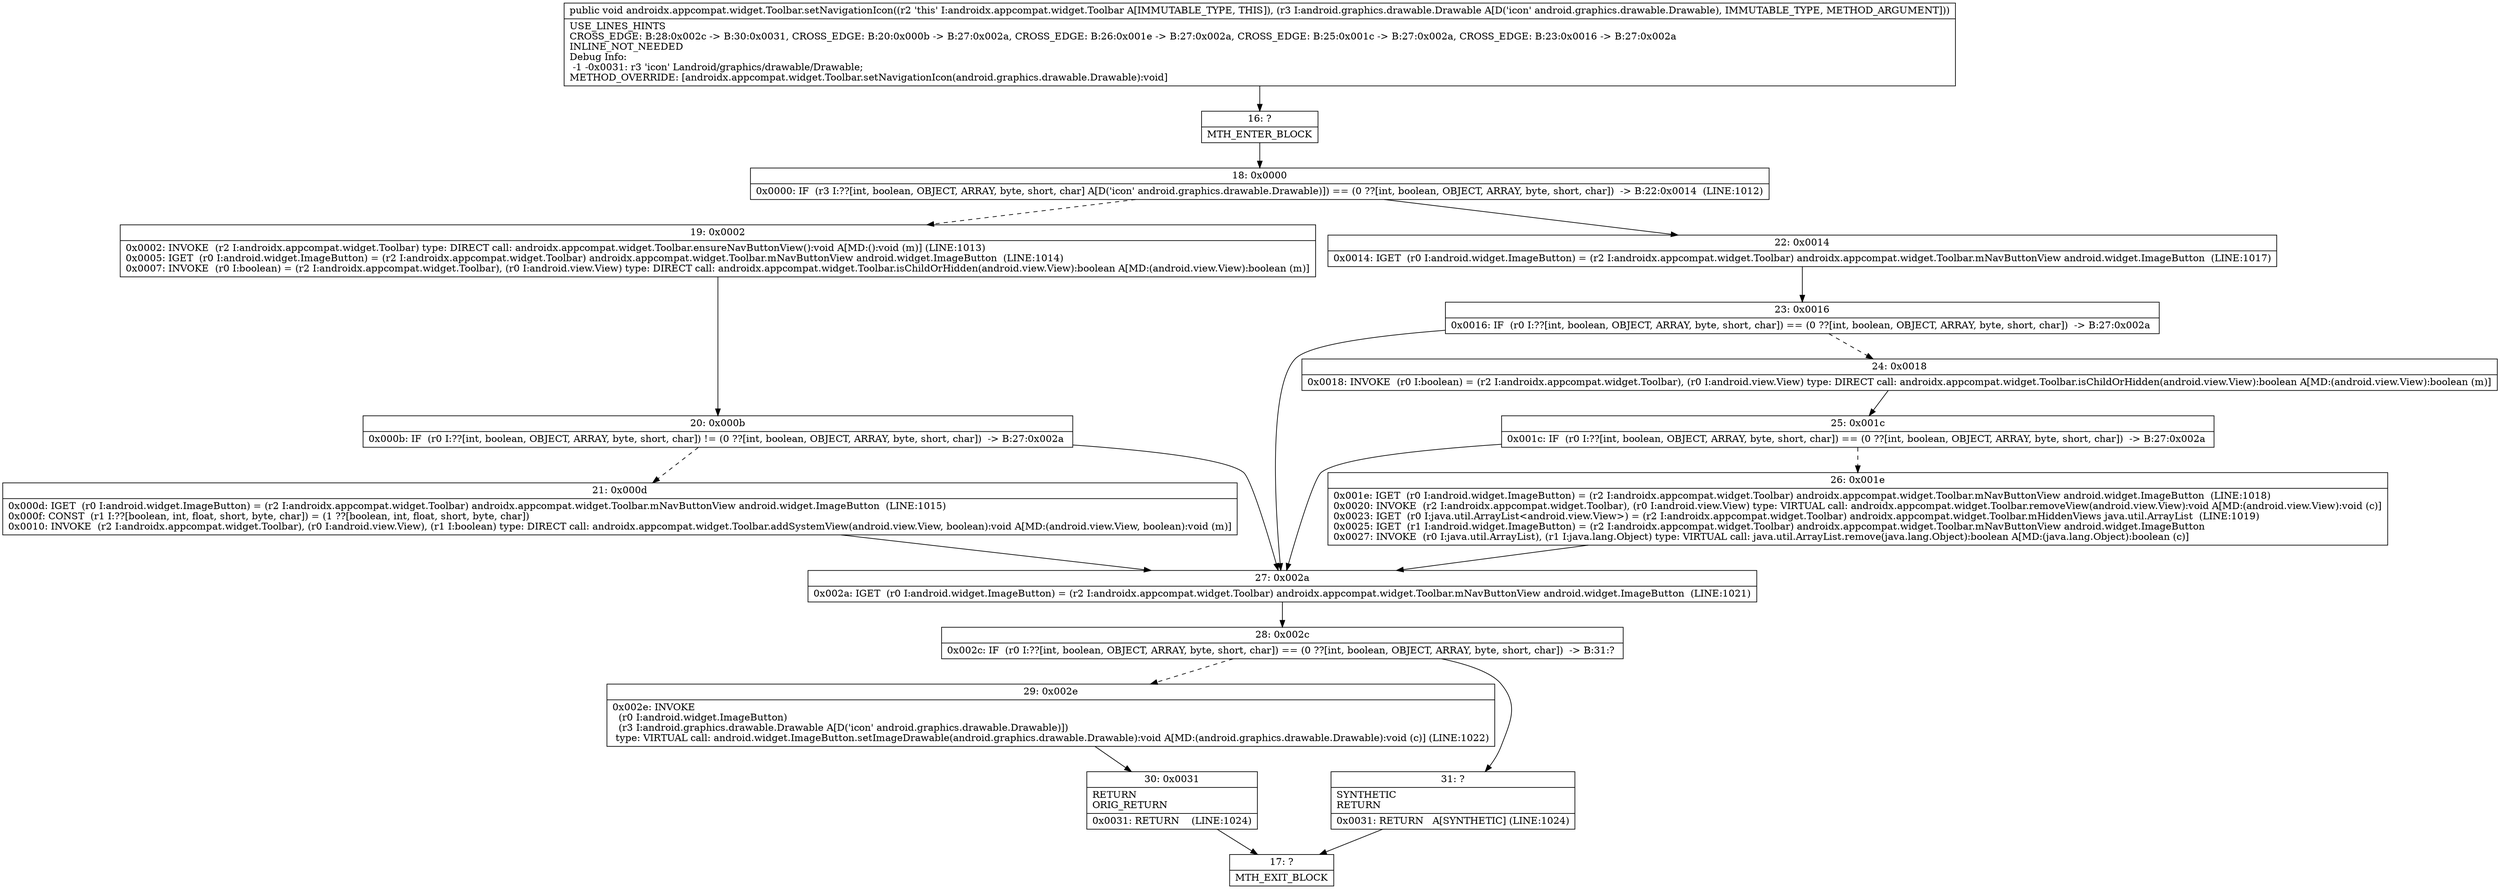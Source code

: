 digraph "CFG forandroidx.appcompat.widget.Toolbar.setNavigationIcon(Landroid\/graphics\/drawable\/Drawable;)V" {
Node_16 [shape=record,label="{16\:\ ?|MTH_ENTER_BLOCK\l}"];
Node_18 [shape=record,label="{18\:\ 0x0000|0x0000: IF  (r3 I:??[int, boolean, OBJECT, ARRAY, byte, short, char] A[D('icon' android.graphics.drawable.Drawable)]) == (0 ??[int, boolean, OBJECT, ARRAY, byte, short, char])  \-\> B:22:0x0014  (LINE:1012)\l}"];
Node_19 [shape=record,label="{19\:\ 0x0002|0x0002: INVOKE  (r2 I:androidx.appcompat.widget.Toolbar) type: DIRECT call: androidx.appcompat.widget.Toolbar.ensureNavButtonView():void A[MD:():void (m)] (LINE:1013)\l0x0005: IGET  (r0 I:android.widget.ImageButton) = (r2 I:androidx.appcompat.widget.Toolbar) androidx.appcompat.widget.Toolbar.mNavButtonView android.widget.ImageButton  (LINE:1014)\l0x0007: INVOKE  (r0 I:boolean) = (r2 I:androidx.appcompat.widget.Toolbar), (r0 I:android.view.View) type: DIRECT call: androidx.appcompat.widget.Toolbar.isChildOrHidden(android.view.View):boolean A[MD:(android.view.View):boolean (m)]\l}"];
Node_20 [shape=record,label="{20\:\ 0x000b|0x000b: IF  (r0 I:??[int, boolean, OBJECT, ARRAY, byte, short, char]) != (0 ??[int, boolean, OBJECT, ARRAY, byte, short, char])  \-\> B:27:0x002a \l}"];
Node_21 [shape=record,label="{21\:\ 0x000d|0x000d: IGET  (r0 I:android.widget.ImageButton) = (r2 I:androidx.appcompat.widget.Toolbar) androidx.appcompat.widget.Toolbar.mNavButtonView android.widget.ImageButton  (LINE:1015)\l0x000f: CONST  (r1 I:??[boolean, int, float, short, byte, char]) = (1 ??[boolean, int, float, short, byte, char]) \l0x0010: INVOKE  (r2 I:androidx.appcompat.widget.Toolbar), (r0 I:android.view.View), (r1 I:boolean) type: DIRECT call: androidx.appcompat.widget.Toolbar.addSystemView(android.view.View, boolean):void A[MD:(android.view.View, boolean):void (m)]\l}"];
Node_27 [shape=record,label="{27\:\ 0x002a|0x002a: IGET  (r0 I:android.widget.ImageButton) = (r2 I:androidx.appcompat.widget.Toolbar) androidx.appcompat.widget.Toolbar.mNavButtonView android.widget.ImageButton  (LINE:1021)\l}"];
Node_28 [shape=record,label="{28\:\ 0x002c|0x002c: IF  (r0 I:??[int, boolean, OBJECT, ARRAY, byte, short, char]) == (0 ??[int, boolean, OBJECT, ARRAY, byte, short, char])  \-\> B:31:? \l}"];
Node_29 [shape=record,label="{29\:\ 0x002e|0x002e: INVOKE  \l  (r0 I:android.widget.ImageButton)\l  (r3 I:android.graphics.drawable.Drawable A[D('icon' android.graphics.drawable.Drawable)])\l type: VIRTUAL call: android.widget.ImageButton.setImageDrawable(android.graphics.drawable.Drawable):void A[MD:(android.graphics.drawable.Drawable):void (c)] (LINE:1022)\l}"];
Node_30 [shape=record,label="{30\:\ 0x0031|RETURN\lORIG_RETURN\l|0x0031: RETURN    (LINE:1024)\l}"];
Node_17 [shape=record,label="{17\:\ ?|MTH_EXIT_BLOCK\l}"];
Node_31 [shape=record,label="{31\:\ ?|SYNTHETIC\lRETURN\l|0x0031: RETURN   A[SYNTHETIC] (LINE:1024)\l}"];
Node_22 [shape=record,label="{22\:\ 0x0014|0x0014: IGET  (r0 I:android.widget.ImageButton) = (r2 I:androidx.appcompat.widget.Toolbar) androidx.appcompat.widget.Toolbar.mNavButtonView android.widget.ImageButton  (LINE:1017)\l}"];
Node_23 [shape=record,label="{23\:\ 0x0016|0x0016: IF  (r0 I:??[int, boolean, OBJECT, ARRAY, byte, short, char]) == (0 ??[int, boolean, OBJECT, ARRAY, byte, short, char])  \-\> B:27:0x002a \l}"];
Node_24 [shape=record,label="{24\:\ 0x0018|0x0018: INVOKE  (r0 I:boolean) = (r2 I:androidx.appcompat.widget.Toolbar), (r0 I:android.view.View) type: DIRECT call: androidx.appcompat.widget.Toolbar.isChildOrHidden(android.view.View):boolean A[MD:(android.view.View):boolean (m)]\l}"];
Node_25 [shape=record,label="{25\:\ 0x001c|0x001c: IF  (r0 I:??[int, boolean, OBJECT, ARRAY, byte, short, char]) == (0 ??[int, boolean, OBJECT, ARRAY, byte, short, char])  \-\> B:27:0x002a \l}"];
Node_26 [shape=record,label="{26\:\ 0x001e|0x001e: IGET  (r0 I:android.widget.ImageButton) = (r2 I:androidx.appcompat.widget.Toolbar) androidx.appcompat.widget.Toolbar.mNavButtonView android.widget.ImageButton  (LINE:1018)\l0x0020: INVOKE  (r2 I:androidx.appcompat.widget.Toolbar), (r0 I:android.view.View) type: VIRTUAL call: androidx.appcompat.widget.Toolbar.removeView(android.view.View):void A[MD:(android.view.View):void (c)]\l0x0023: IGET  (r0 I:java.util.ArrayList\<android.view.View\>) = (r2 I:androidx.appcompat.widget.Toolbar) androidx.appcompat.widget.Toolbar.mHiddenViews java.util.ArrayList  (LINE:1019)\l0x0025: IGET  (r1 I:android.widget.ImageButton) = (r2 I:androidx.appcompat.widget.Toolbar) androidx.appcompat.widget.Toolbar.mNavButtonView android.widget.ImageButton \l0x0027: INVOKE  (r0 I:java.util.ArrayList), (r1 I:java.lang.Object) type: VIRTUAL call: java.util.ArrayList.remove(java.lang.Object):boolean A[MD:(java.lang.Object):boolean (c)]\l}"];
MethodNode[shape=record,label="{public void androidx.appcompat.widget.Toolbar.setNavigationIcon((r2 'this' I:androidx.appcompat.widget.Toolbar A[IMMUTABLE_TYPE, THIS]), (r3 I:android.graphics.drawable.Drawable A[D('icon' android.graphics.drawable.Drawable), IMMUTABLE_TYPE, METHOD_ARGUMENT]))  | USE_LINES_HINTS\lCROSS_EDGE: B:28:0x002c \-\> B:30:0x0031, CROSS_EDGE: B:20:0x000b \-\> B:27:0x002a, CROSS_EDGE: B:26:0x001e \-\> B:27:0x002a, CROSS_EDGE: B:25:0x001c \-\> B:27:0x002a, CROSS_EDGE: B:23:0x0016 \-\> B:27:0x002a\lINLINE_NOT_NEEDED\lDebug Info:\l  \-1 \-0x0031: r3 'icon' Landroid\/graphics\/drawable\/Drawable;\lMETHOD_OVERRIDE: [androidx.appcompat.widget.Toolbar.setNavigationIcon(android.graphics.drawable.Drawable):void]\l}"];
MethodNode -> Node_16;Node_16 -> Node_18;
Node_18 -> Node_19[style=dashed];
Node_18 -> Node_22;
Node_19 -> Node_20;
Node_20 -> Node_21[style=dashed];
Node_20 -> Node_27;
Node_21 -> Node_27;
Node_27 -> Node_28;
Node_28 -> Node_29[style=dashed];
Node_28 -> Node_31;
Node_29 -> Node_30;
Node_30 -> Node_17;
Node_31 -> Node_17;
Node_22 -> Node_23;
Node_23 -> Node_24[style=dashed];
Node_23 -> Node_27;
Node_24 -> Node_25;
Node_25 -> Node_26[style=dashed];
Node_25 -> Node_27;
Node_26 -> Node_27;
}

